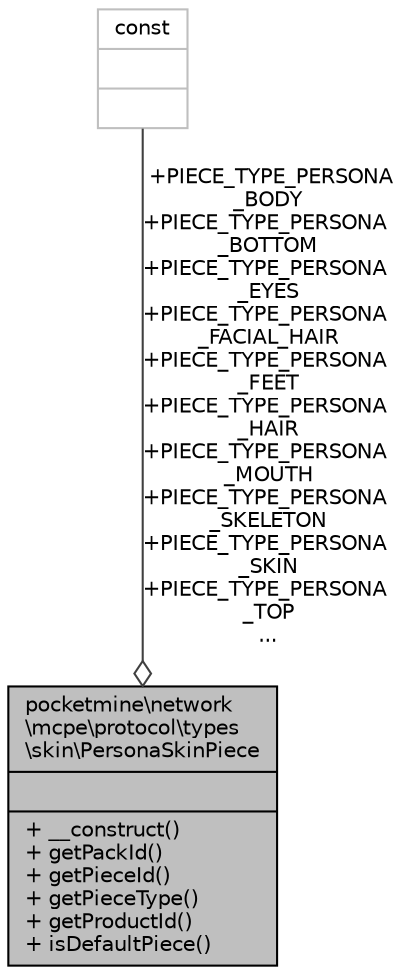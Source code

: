 digraph "pocketmine\network\mcpe\protocol\types\skin\PersonaSkinPiece"
{
 // INTERACTIVE_SVG=YES
 // LATEX_PDF_SIZE
  edge [fontname="Helvetica",fontsize="10",labelfontname="Helvetica",labelfontsize="10"];
  node [fontname="Helvetica",fontsize="10",shape=record];
  Node1 [label="{pocketmine\\network\l\\mcpe\\protocol\\types\l\\skin\\PersonaSkinPiece\n||+ __construct()\l+ getPackId()\l+ getPieceId()\l+ getPieceType()\l+ getProductId()\l+ isDefaultPiece()\l}",height=0.2,width=0.4,color="black", fillcolor="grey75", style="filled", fontcolor="black",tooltip=" "];
  Node2 -> Node1 [color="grey25",fontsize="10",style="solid",label=" +PIECE_TYPE_PERSONA\l_BODY\n+PIECE_TYPE_PERSONA\l_BOTTOM\n+PIECE_TYPE_PERSONA\l_EYES\n+PIECE_TYPE_PERSONA\l_FACIAL_HAIR\n+PIECE_TYPE_PERSONA\l_FEET\n+PIECE_TYPE_PERSONA\l_HAIR\n+PIECE_TYPE_PERSONA\l_MOUTH\n+PIECE_TYPE_PERSONA\l_SKELETON\n+PIECE_TYPE_PERSONA\l_SKIN\n+PIECE_TYPE_PERSONA\l_TOP\n..." ,arrowhead="odiamond",fontname="Helvetica"];
  Node2 [label="{const\n||}",height=0.2,width=0.4,color="grey75", fillcolor="white", style="filled",tooltip=" "];
}
